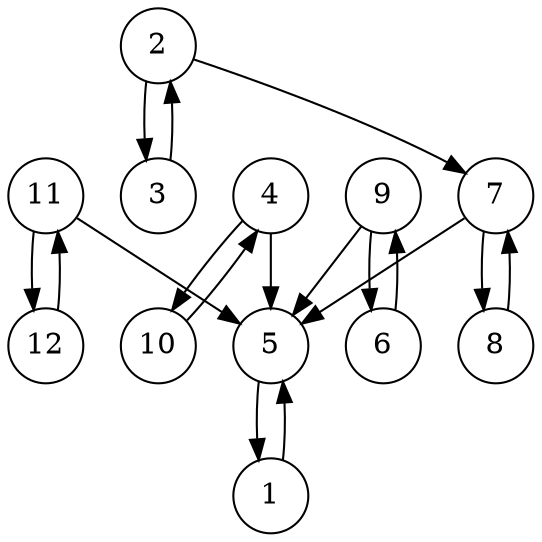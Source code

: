 digraph title {
    node[shape=circle fixedsize=true style=filled fillcolor=white colorscheme=accent8 ];
5->1;
1->5;
11->12;
12->11;
11->5;
7->8;
8->7;
7->5;
4->10;
10->4;
4->5;
2->3;
3->2;
2->7;
9->6;
6->9;
9->5;
}
